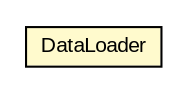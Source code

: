 #!/usr/local/bin/dot
#
# Class diagram 
# Generated by UMLGraph version R5_6-24-gf6e263 (http://www.umlgraph.org/)
#

digraph G {
	edge [fontname="arial",fontsize=10,labelfontname="arial",labelfontsize=10];
	node [fontname="arial",fontsize=10,shape=plaintext];
	nodesep=0.25;
	ranksep=0.5;
	// net.trajano.doxdb.sample.test.DataLoader
	c14 [label=<<table title="net.trajano.doxdb.sample.test.DataLoader" border="0" cellborder="1" cellspacing="0" cellpadding="2" port="p" bgcolor="lemonChiffon" href="./DataLoader.html">
		<tr><td><table border="0" cellspacing="0" cellpadding="1">
<tr><td align="center" balign="center"> DataLoader </td></tr>
		</table></td></tr>
		</table>>, URL="./DataLoader.html", fontname="arial", fontcolor="black", fontsize=10.0];
}


